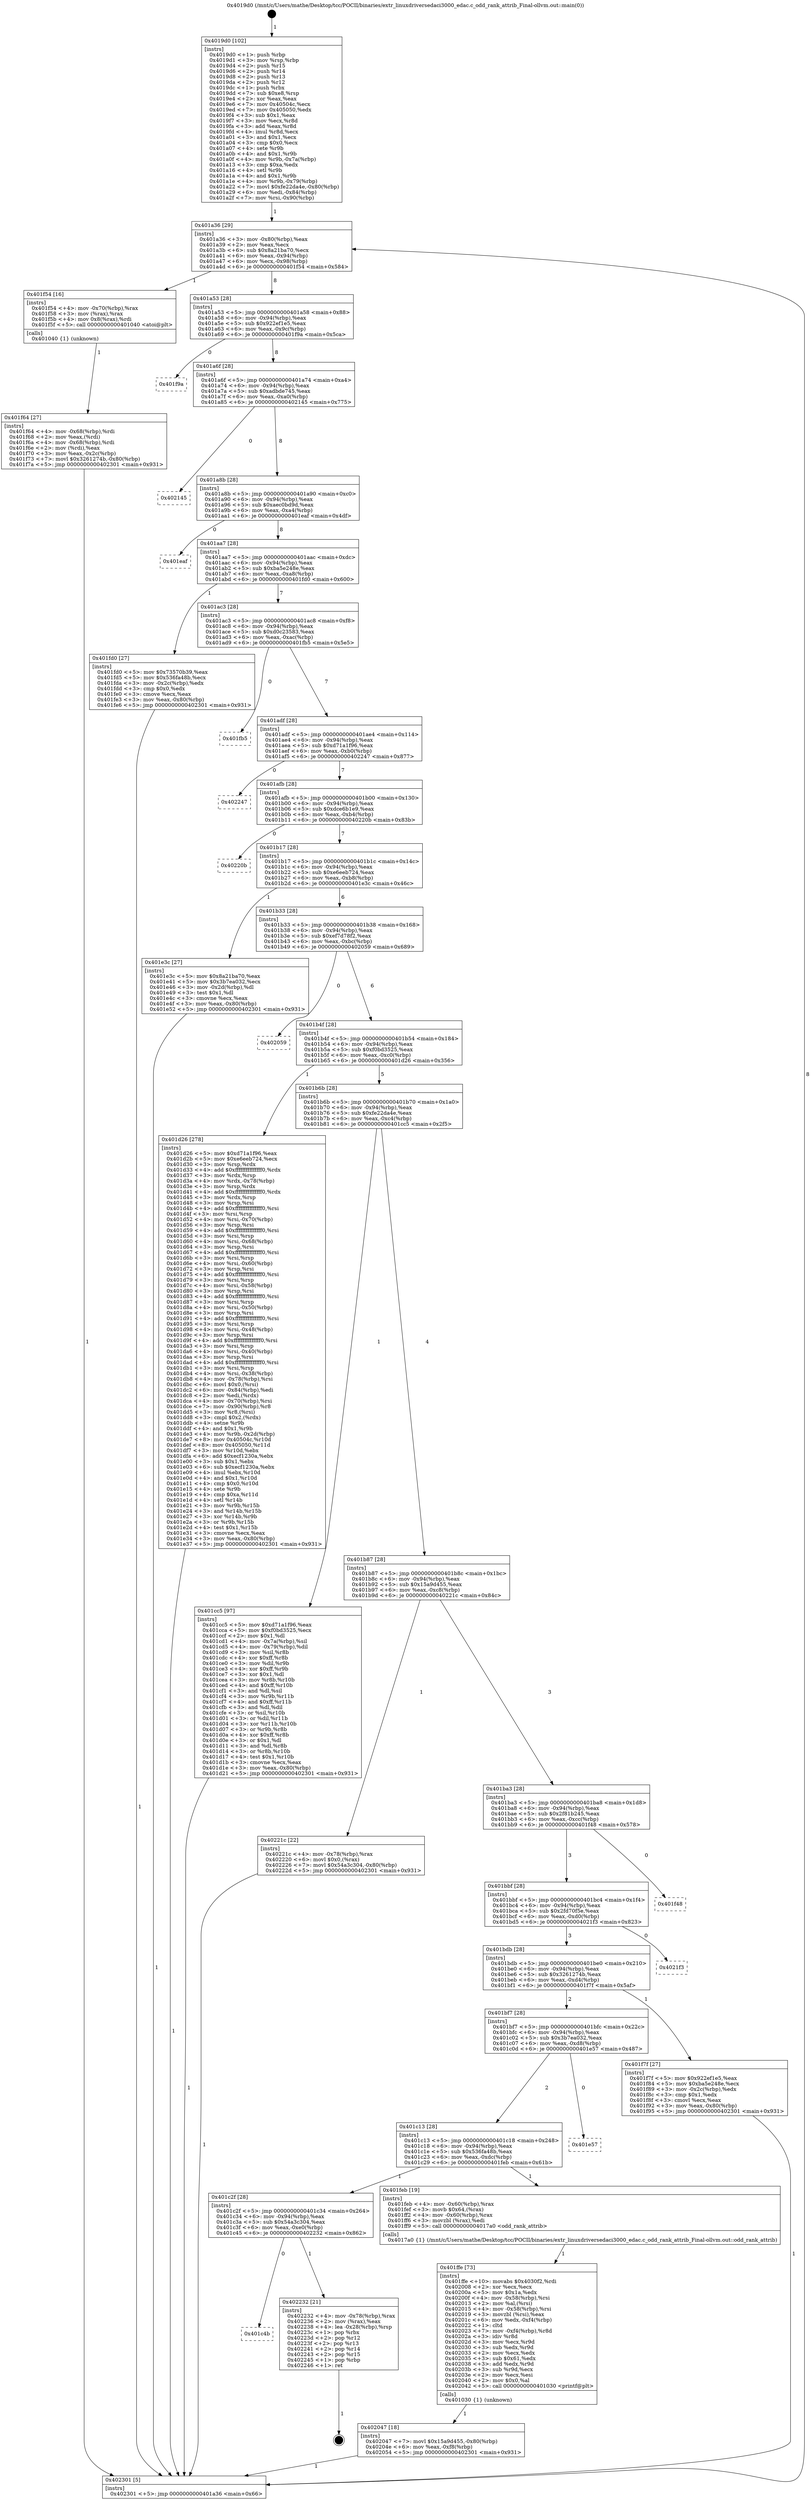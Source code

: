 digraph "0x4019d0" {
  label = "0x4019d0 (/mnt/c/Users/mathe/Desktop/tcc/POCII/binaries/extr_linuxdriversedaci3000_edac.c_odd_rank_attrib_Final-ollvm.out::main(0))"
  labelloc = "t"
  node[shape=record]

  Entry [label="",width=0.3,height=0.3,shape=circle,fillcolor=black,style=filled]
  "0x401a36" [label="{
     0x401a36 [29]\l
     | [instrs]\l
     &nbsp;&nbsp;0x401a36 \<+3\>: mov -0x80(%rbp),%eax\l
     &nbsp;&nbsp;0x401a39 \<+2\>: mov %eax,%ecx\l
     &nbsp;&nbsp;0x401a3b \<+6\>: sub $0x8a21ba70,%ecx\l
     &nbsp;&nbsp;0x401a41 \<+6\>: mov %eax,-0x94(%rbp)\l
     &nbsp;&nbsp;0x401a47 \<+6\>: mov %ecx,-0x98(%rbp)\l
     &nbsp;&nbsp;0x401a4d \<+6\>: je 0000000000401f54 \<main+0x584\>\l
  }"]
  "0x401f54" [label="{
     0x401f54 [16]\l
     | [instrs]\l
     &nbsp;&nbsp;0x401f54 \<+4\>: mov -0x70(%rbp),%rax\l
     &nbsp;&nbsp;0x401f58 \<+3\>: mov (%rax),%rax\l
     &nbsp;&nbsp;0x401f5b \<+4\>: mov 0x8(%rax),%rdi\l
     &nbsp;&nbsp;0x401f5f \<+5\>: call 0000000000401040 \<atoi@plt\>\l
     | [calls]\l
     &nbsp;&nbsp;0x401040 \{1\} (unknown)\l
  }"]
  "0x401a53" [label="{
     0x401a53 [28]\l
     | [instrs]\l
     &nbsp;&nbsp;0x401a53 \<+5\>: jmp 0000000000401a58 \<main+0x88\>\l
     &nbsp;&nbsp;0x401a58 \<+6\>: mov -0x94(%rbp),%eax\l
     &nbsp;&nbsp;0x401a5e \<+5\>: sub $0x922ef1e5,%eax\l
     &nbsp;&nbsp;0x401a63 \<+6\>: mov %eax,-0x9c(%rbp)\l
     &nbsp;&nbsp;0x401a69 \<+6\>: je 0000000000401f9a \<main+0x5ca\>\l
  }"]
  Exit [label="",width=0.3,height=0.3,shape=circle,fillcolor=black,style=filled,peripheries=2]
  "0x401f9a" [label="{
     0x401f9a\l
  }", style=dashed]
  "0x401a6f" [label="{
     0x401a6f [28]\l
     | [instrs]\l
     &nbsp;&nbsp;0x401a6f \<+5\>: jmp 0000000000401a74 \<main+0xa4\>\l
     &nbsp;&nbsp;0x401a74 \<+6\>: mov -0x94(%rbp),%eax\l
     &nbsp;&nbsp;0x401a7a \<+5\>: sub $0xadbde745,%eax\l
     &nbsp;&nbsp;0x401a7f \<+6\>: mov %eax,-0xa0(%rbp)\l
     &nbsp;&nbsp;0x401a85 \<+6\>: je 0000000000402145 \<main+0x775\>\l
  }"]
  "0x401c4b" [label="{
     0x401c4b\l
  }", style=dashed]
  "0x402145" [label="{
     0x402145\l
  }", style=dashed]
  "0x401a8b" [label="{
     0x401a8b [28]\l
     | [instrs]\l
     &nbsp;&nbsp;0x401a8b \<+5\>: jmp 0000000000401a90 \<main+0xc0\>\l
     &nbsp;&nbsp;0x401a90 \<+6\>: mov -0x94(%rbp),%eax\l
     &nbsp;&nbsp;0x401a96 \<+5\>: sub $0xaec0bd9d,%eax\l
     &nbsp;&nbsp;0x401a9b \<+6\>: mov %eax,-0xa4(%rbp)\l
     &nbsp;&nbsp;0x401aa1 \<+6\>: je 0000000000401eaf \<main+0x4df\>\l
  }"]
  "0x402232" [label="{
     0x402232 [21]\l
     | [instrs]\l
     &nbsp;&nbsp;0x402232 \<+4\>: mov -0x78(%rbp),%rax\l
     &nbsp;&nbsp;0x402236 \<+2\>: mov (%rax),%eax\l
     &nbsp;&nbsp;0x402238 \<+4\>: lea -0x28(%rbp),%rsp\l
     &nbsp;&nbsp;0x40223c \<+1\>: pop %rbx\l
     &nbsp;&nbsp;0x40223d \<+2\>: pop %r12\l
     &nbsp;&nbsp;0x40223f \<+2\>: pop %r13\l
     &nbsp;&nbsp;0x402241 \<+2\>: pop %r14\l
     &nbsp;&nbsp;0x402243 \<+2\>: pop %r15\l
     &nbsp;&nbsp;0x402245 \<+1\>: pop %rbp\l
     &nbsp;&nbsp;0x402246 \<+1\>: ret\l
  }"]
  "0x401eaf" [label="{
     0x401eaf\l
  }", style=dashed]
  "0x401aa7" [label="{
     0x401aa7 [28]\l
     | [instrs]\l
     &nbsp;&nbsp;0x401aa7 \<+5\>: jmp 0000000000401aac \<main+0xdc\>\l
     &nbsp;&nbsp;0x401aac \<+6\>: mov -0x94(%rbp),%eax\l
     &nbsp;&nbsp;0x401ab2 \<+5\>: sub $0xba5e248e,%eax\l
     &nbsp;&nbsp;0x401ab7 \<+6\>: mov %eax,-0xa8(%rbp)\l
     &nbsp;&nbsp;0x401abd \<+6\>: je 0000000000401fd0 \<main+0x600\>\l
  }"]
  "0x402047" [label="{
     0x402047 [18]\l
     | [instrs]\l
     &nbsp;&nbsp;0x402047 \<+7\>: movl $0x15a9d455,-0x80(%rbp)\l
     &nbsp;&nbsp;0x40204e \<+6\>: mov %eax,-0xf8(%rbp)\l
     &nbsp;&nbsp;0x402054 \<+5\>: jmp 0000000000402301 \<main+0x931\>\l
  }"]
  "0x401fd0" [label="{
     0x401fd0 [27]\l
     | [instrs]\l
     &nbsp;&nbsp;0x401fd0 \<+5\>: mov $0x73570b39,%eax\l
     &nbsp;&nbsp;0x401fd5 \<+5\>: mov $0x536fa48b,%ecx\l
     &nbsp;&nbsp;0x401fda \<+3\>: mov -0x2c(%rbp),%edx\l
     &nbsp;&nbsp;0x401fdd \<+3\>: cmp $0x0,%edx\l
     &nbsp;&nbsp;0x401fe0 \<+3\>: cmove %ecx,%eax\l
     &nbsp;&nbsp;0x401fe3 \<+3\>: mov %eax,-0x80(%rbp)\l
     &nbsp;&nbsp;0x401fe6 \<+5\>: jmp 0000000000402301 \<main+0x931\>\l
  }"]
  "0x401ac3" [label="{
     0x401ac3 [28]\l
     | [instrs]\l
     &nbsp;&nbsp;0x401ac3 \<+5\>: jmp 0000000000401ac8 \<main+0xf8\>\l
     &nbsp;&nbsp;0x401ac8 \<+6\>: mov -0x94(%rbp),%eax\l
     &nbsp;&nbsp;0x401ace \<+5\>: sub $0xd0c23583,%eax\l
     &nbsp;&nbsp;0x401ad3 \<+6\>: mov %eax,-0xac(%rbp)\l
     &nbsp;&nbsp;0x401ad9 \<+6\>: je 0000000000401fb5 \<main+0x5e5\>\l
  }"]
  "0x401ffe" [label="{
     0x401ffe [73]\l
     | [instrs]\l
     &nbsp;&nbsp;0x401ffe \<+10\>: movabs $0x4030f2,%rdi\l
     &nbsp;&nbsp;0x402008 \<+2\>: xor %ecx,%ecx\l
     &nbsp;&nbsp;0x40200a \<+5\>: mov $0x1a,%edx\l
     &nbsp;&nbsp;0x40200f \<+4\>: mov -0x58(%rbp),%rsi\l
     &nbsp;&nbsp;0x402013 \<+2\>: mov %al,(%rsi)\l
     &nbsp;&nbsp;0x402015 \<+4\>: mov -0x58(%rbp),%rsi\l
     &nbsp;&nbsp;0x402019 \<+3\>: movzbl (%rsi),%eax\l
     &nbsp;&nbsp;0x40201c \<+6\>: mov %edx,-0xf4(%rbp)\l
     &nbsp;&nbsp;0x402022 \<+1\>: cltd\l
     &nbsp;&nbsp;0x402023 \<+7\>: mov -0xf4(%rbp),%r8d\l
     &nbsp;&nbsp;0x40202a \<+3\>: idiv %r8d\l
     &nbsp;&nbsp;0x40202d \<+3\>: mov %ecx,%r9d\l
     &nbsp;&nbsp;0x402030 \<+3\>: sub %edx,%r9d\l
     &nbsp;&nbsp;0x402033 \<+2\>: mov %ecx,%edx\l
     &nbsp;&nbsp;0x402035 \<+3\>: sub $0x61,%edx\l
     &nbsp;&nbsp;0x402038 \<+3\>: add %edx,%r9d\l
     &nbsp;&nbsp;0x40203b \<+3\>: sub %r9d,%ecx\l
     &nbsp;&nbsp;0x40203e \<+2\>: mov %ecx,%esi\l
     &nbsp;&nbsp;0x402040 \<+2\>: mov $0x0,%al\l
     &nbsp;&nbsp;0x402042 \<+5\>: call 0000000000401030 \<printf@plt\>\l
     | [calls]\l
     &nbsp;&nbsp;0x401030 \{1\} (unknown)\l
  }"]
  "0x401fb5" [label="{
     0x401fb5\l
  }", style=dashed]
  "0x401adf" [label="{
     0x401adf [28]\l
     | [instrs]\l
     &nbsp;&nbsp;0x401adf \<+5\>: jmp 0000000000401ae4 \<main+0x114\>\l
     &nbsp;&nbsp;0x401ae4 \<+6\>: mov -0x94(%rbp),%eax\l
     &nbsp;&nbsp;0x401aea \<+5\>: sub $0xd71a1f96,%eax\l
     &nbsp;&nbsp;0x401aef \<+6\>: mov %eax,-0xb0(%rbp)\l
     &nbsp;&nbsp;0x401af5 \<+6\>: je 0000000000402247 \<main+0x877\>\l
  }"]
  "0x401c2f" [label="{
     0x401c2f [28]\l
     | [instrs]\l
     &nbsp;&nbsp;0x401c2f \<+5\>: jmp 0000000000401c34 \<main+0x264\>\l
     &nbsp;&nbsp;0x401c34 \<+6\>: mov -0x94(%rbp),%eax\l
     &nbsp;&nbsp;0x401c3a \<+5\>: sub $0x54a3c304,%eax\l
     &nbsp;&nbsp;0x401c3f \<+6\>: mov %eax,-0xe0(%rbp)\l
     &nbsp;&nbsp;0x401c45 \<+6\>: je 0000000000402232 \<main+0x862\>\l
  }"]
  "0x402247" [label="{
     0x402247\l
  }", style=dashed]
  "0x401afb" [label="{
     0x401afb [28]\l
     | [instrs]\l
     &nbsp;&nbsp;0x401afb \<+5\>: jmp 0000000000401b00 \<main+0x130\>\l
     &nbsp;&nbsp;0x401b00 \<+6\>: mov -0x94(%rbp),%eax\l
     &nbsp;&nbsp;0x401b06 \<+5\>: sub $0xdce6b1e9,%eax\l
     &nbsp;&nbsp;0x401b0b \<+6\>: mov %eax,-0xb4(%rbp)\l
     &nbsp;&nbsp;0x401b11 \<+6\>: je 000000000040220b \<main+0x83b\>\l
  }"]
  "0x401feb" [label="{
     0x401feb [19]\l
     | [instrs]\l
     &nbsp;&nbsp;0x401feb \<+4\>: mov -0x60(%rbp),%rax\l
     &nbsp;&nbsp;0x401fef \<+3\>: movb $0x64,(%rax)\l
     &nbsp;&nbsp;0x401ff2 \<+4\>: mov -0x60(%rbp),%rax\l
     &nbsp;&nbsp;0x401ff6 \<+3\>: movzbl (%rax),%edi\l
     &nbsp;&nbsp;0x401ff9 \<+5\>: call 00000000004017a0 \<odd_rank_attrib\>\l
     | [calls]\l
     &nbsp;&nbsp;0x4017a0 \{1\} (/mnt/c/Users/mathe/Desktop/tcc/POCII/binaries/extr_linuxdriversedaci3000_edac.c_odd_rank_attrib_Final-ollvm.out::odd_rank_attrib)\l
  }"]
  "0x40220b" [label="{
     0x40220b\l
  }", style=dashed]
  "0x401b17" [label="{
     0x401b17 [28]\l
     | [instrs]\l
     &nbsp;&nbsp;0x401b17 \<+5\>: jmp 0000000000401b1c \<main+0x14c\>\l
     &nbsp;&nbsp;0x401b1c \<+6\>: mov -0x94(%rbp),%eax\l
     &nbsp;&nbsp;0x401b22 \<+5\>: sub $0xe6eeb724,%eax\l
     &nbsp;&nbsp;0x401b27 \<+6\>: mov %eax,-0xb8(%rbp)\l
     &nbsp;&nbsp;0x401b2d \<+6\>: je 0000000000401e3c \<main+0x46c\>\l
  }"]
  "0x401c13" [label="{
     0x401c13 [28]\l
     | [instrs]\l
     &nbsp;&nbsp;0x401c13 \<+5\>: jmp 0000000000401c18 \<main+0x248\>\l
     &nbsp;&nbsp;0x401c18 \<+6\>: mov -0x94(%rbp),%eax\l
     &nbsp;&nbsp;0x401c1e \<+5\>: sub $0x536fa48b,%eax\l
     &nbsp;&nbsp;0x401c23 \<+6\>: mov %eax,-0xdc(%rbp)\l
     &nbsp;&nbsp;0x401c29 \<+6\>: je 0000000000401feb \<main+0x61b\>\l
  }"]
  "0x401e3c" [label="{
     0x401e3c [27]\l
     | [instrs]\l
     &nbsp;&nbsp;0x401e3c \<+5\>: mov $0x8a21ba70,%eax\l
     &nbsp;&nbsp;0x401e41 \<+5\>: mov $0x3b7ea032,%ecx\l
     &nbsp;&nbsp;0x401e46 \<+3\>: mov -0x2d(%rbp),%dl\l
     &nbsp;&nbsp;0x401e49 \<+3\>: test $0x1,%dl\l
     &nbsp;&nbsp;0x401e4c \<+3\>: cmovne %ecx,%eax\l
     &nbsp;&nbsp;0x401e4f \<+3\>: mov %eax,-0x80(%rbp)\l
     &nbsp;&nbsp;0x401e52 \<+5\>: jmp 0000000000402301 \<main+0x931\>\l
  }"]
  "0x401b33" [label="{
     0x401b33 [28]\l
     | [instrs]\l
     &nbsp;&nbsp;0x401b33 \<+5\>: jmp 0000000000401b38 \<main+0x168\>\l
     &nbsp;&nbsp;0x401b38 \<+6\>: mov -0x94(%rbp),%eax\l
     &nbsp;&nbsp;0x401b3e \<+5\>: sub $0xef7d78f2,%eax\l
     &nbsp;&nbsp;0x401b43 \<+6\>: mov %eax,-0xbc(%rbp)\l
     &nbsp;&nbsp;0x401b49 \<+6\>: je 0000000000402059 \<main+0x689\>\l
  }"]
  "0x401e57" [label="{
     0x401e57\l
  }", style=dashed]
  "0x402059" [label="{
     0x402059\l
  }", style=dashed]
  "0x401b4f" [label="{
     0x401b4f [28]\l
     | [instrs]\l
     &nbsp;&nbsp;0x401b4f \<+5\>: jmp 0000000000401b54 \<main+0x184\>\l
     &nbsp;&nbsp;0x401b54 \<+6\>: mov -0x94(%rbp),%eax\l
     &nbsp;&nbsp;0x401b5a \<+5\>: sub $0xf0bd3525,%eax\l
     &nbsp;&nbsp;0x401b5f \<+6\>: mov %eax,-0xc0(%rbp)\l
     &nbsp;&nbsp;0x401b65 \<+6\>: je 0000000000401d26 \<main+0x356\>\l
  }"]
  "0x401bf7" [label="{
     0x401bf7 [28]\l
     | [instrs]\l
     &nbsp;&nbsp;0x401bf7 \<+5\>: jmp 0000000000401bfc \<main+0x22c\>\l
     &nbsp;&nbsp;0x401bfc \<+6\>: mov -0x94(%rbp),%eax\l
     &nbsp;&nbsp;0x401c02 \<+5\>: sub $0x3b7ea032,%eax\l
     &nbsp;&nbsp;0x401c07 \<+6\>: mov %eax,-0xd8(%rbp)\l
     &nbsp;&nbsp;0x401c0d \<+6\>: je 0000000000401e57 \<main+0x487\>\l
  }"]
  "0x401d26" [label="{
     0x401d26 [278]\l
     | [instrs]\l
     &nbsp;&nbsp;0x401d26 \<+5\>: mov $0xd71a1f96,%eax\l
     &nbsp;&nbsp;0x401d2b \<+5\>: mov $0xe6eeb724,%ecx\l
     &nbsp;&nbsp;0x401d30 \<+3\>: mov %rsp,%rdx\l
     &nbsp;&nbsp;0x401d33 \<+4\>: add $0xfffffffffffffff0,%rdx\l
     &nbsp;&nbsp;0x401d37 \<+3\>: mov %rdx,%rsp\l
     &nbsp;&nbsp;0x401d3a \<+4\>: mov %rdx,-0x78(%rbp)\l
     &nbsp;&nbsp;0x401d3e \<+3\>: mov %rsp,%rdx\l
     &nbsp;&nbsp;0x401d41 \<+4\>: add $0xfffffffffffffff0,%rdx\l
     &nbsp;&nbsp;0x401d45 \<+3\>: mov %rdx,%rsp\l
     &nbsp;&nbsp;0x401d48 \<+3\>: mov %rsp,%rsi\l
     &nbsp;&nbsp;0x401d4b \<+4\>: add $0xfffffffffffffff0,%rsi\l
     &nbsp;&nbsp;0x401d4f \<+3\>: mov %rsi,%rsp\l
     &nbsp;&nbsp;0x401d52 \<+4\>: mov %rsi,-0x70(%rbp)\l
     &nbsp;&nbsp;0x401d56 \<+3\>: mov %rsp,%rsi\l
     &nbsp;&nbsp;0x401d59 \<+4\>: add $0xfffffffffffffff0,%rsi\l
     &nbsp;&nbsp;0x401d5d \<+3\>: mov %rsi,%rsp\l
     &nbsp;&nbsp;0x401d60 \<+4\>: mov %rsi,-0x68(%rbp)\l
     &nbsp;&nbsp;0x401d64 \<+3\>: mov %rsp,%rsi\l
     &nbsp;&nbsp;0x401d67 \<+4\>: add $0xfffffffffffffff0,%rsi\l
     &nbsp;&nbsp;0x401d6b \<+3\>: mov %rsi,%rsp\l
     &nbsp;&nbsp;0x401d6e \<+4\>: mov %rsi,-0x60(%rbp)\l
     &nbsp;&nbsp;0x401d72 \<+3\>: mov %rsp,%rsi\l
     &nbsp;&nbsp;0x401d75 \<+4\>: add $0xfffffffffffffff0,%rsi\l
     &nbsp;&nbsp;0x401d79 \<+3\>: mov %rsi,%rsp\l
     &nbsp;&nbsp;0x401d7c \<+4\>: mov %rsi,-0x58(%rbp)\l
     &nbsp;&nbsp;0x401d80 \<+3\>: mov %rsp,%rsi\l
     &nbsp;&nbsp;0x401d83 \<+4\>: add $0xfffffffffffffff0,%rsi\l
     &nbsp;&nbsp;0x401d87 \<+3\>: mov %rsi,%rsp\l
     &nbsp;&nbsp;0x401d8a \<+4\>: mov %rsi,-0x50(%rbp)\l
     &nbsp;&nbsp;0x401d8e \<+3\>: mov %rsp,%rsi\l
     &nbsp;&nbsp;0x401d91 \<+4\>: add $0xfffffffffffffff0,%rsi\l
     &nbsp;&nbsp;0x401d95 \<+3\>: mov %rsi,%rsp\l
     &nbsp;&nbsp;0x401d98 \<+4\>: mov %rsi,-0x48(%rbp)\l
     &nbsp;&nbsp;0x401d9c \<+3\>: mov %rsp,%rsi\l
     &nbsp;&nbsp;0x401d9f \<+4\>: add $0xfffffffffffffff0,%rsi\l
     &nbsp;&nbsp;0x401da3 \<+3\>: mov %rsi,%rsp\l
     &nbsp;&nbsp;0x401da6 \<+4\>: mov %rsi,-0x40(%rbp)\l
     &nbsp;&nbsp;0x401daa \<+3\>: mov %rsp,%rsi\l
     &nbsp;&nbsp;0x401dad \<+4\>: add $0xfffffffffffffff0,%rsi\l
     &nbsp;&nbsp;0x401db1 \<+3\>: mov %rsi,%rsp\l
     &nbsp;&nbsp;0x401db4 \<+4\>: mov %rsi,-0x38(%rbp)\l
     &nbsp;&nbsp;0x401db8 \<+4\>: mov -0x78(%rbp),%rsi\l
     &nbsp;&nbsp;0x401dbc \<+6\>: movl $0x0,(%rsi)\l
     &nbsp;&nbsp;0x401dc2 \<+6\>: mov -0x84(%rbp),%edi\l
     &nbsp;&nbsp;0x401dc8 \<+2\>: mov %edi,(%rdx)\l
     &nbsp;&nbsp;0x401dca \<+4\>: mov -0x70(%rbp),%rsi\l
     &nbsp;&nbsp;0x401dce \<+7\>: mov -0x90(%rbp),%r8\l
     &nbsp;&nbsp;0x401dd5 \<+3\>: mov %r8,(%rsi)\l
     &nbsp;&nbsp;0x401dd8 \<+3\>: cmpl $0x2,(%rdx)\l
     &nbsp;&nbsp;0x401ddb \<+4\>: setne %r9b\l
     &nbsp;&nbsp;0x401ddf \<+4\>: and $0x1,%r9b\l
     &nbsp;&nbsp;0x401de3 \<+4\>: mov %r9b,-0x2d(%rbp)\l
     &nbsp;&nbsp;0x401de7 \<+8\>: mov 0x40504c,%r10d\l
     &nbsp;&nbsp;0x401def \<+8\>: mov 0x405050,%r11d\l
     &nbsp;&nbsp;0x401df7 \<+3\>: mov %r10d,%ebx\l
     &nbsp;&nbsp;0x401dfa \<+6\>: add $0xecf1230a,%ebx\l
     &nbsp;&nbsp;0x401e00 \<+3\>: sub $0x1,%ebx\l
     &nbsp;&nbsp;0x401e03 \<+6\>: sub $0xecf1230a,%ebx\l
     &nbsp;&nbsp;0x401e09 \<+4\>: imul %ebx,%r10d\l
     &nbsp;&nbsp;0x401e0d \<+4\>: and $0x1,%r10d\l
     &nbsp;&nbsp;0x401e11 \<+4\>: cmp $0x0,%r10d\l
     &nbsp;&nbsp;0x401e15 \<+4\>: sete %r9b\l
     &nbsp;&nbsp;0x401e19 \<+4\>: cmp $0xa,%r11d\l
     &nbsp;&nbsp;0x401e1d \<+4\>: setl %r14b\l
     &nbsp;&nbsp;0x401e21 \<+3\>: mov %r9b,%r15b\l
     &nbsp;&nbsp;0x401e24 \<+3\>: and %r14b,%r15b\l
     &nbsp;&nbsp;0x401e27 \<+3\>: xor %r14b,%r9b\l
     &nbsp;&nbsp;0x401e2a \<+3\>: or %r9b,%r15b\l
     &nbsp;&nbsp;0x401e2d \<+4\>: test $0x1,%r15b\l
     &nbsp;&nbsp;0x401e31 \<+3\>: cmovne %ecx,%eax\l
     &nbsp;&nbsp;0x401e34 \<+3\>: mov %eax,-0x80(%rbp)\l
     &nbsp;&nbsp;0x401e37 \<+5\>: jmp 0000000000402301 \<main+0x931\>\l
  }"]
  "0x401b6b" [label="{
     0x401b6b [28]\l
     | [instrs]\l
     &nbsp;&nbsp;0x401b6b \<+5\>: jmp 0000000000401b70 \<main+0x1a0\>\l
     &nbsp;&nbsp;0x401b70 \<+6\>: mov -0x94(%rbp),%eax\l
     &nbsp;&nbsp;0x401b76 \<+5\>: sub $0xfe22da4e,%eax\l
     &nbsp;&nbsp;0x401b7b \<+6\>: mov %eax,-0xc4(%rbp)\l
     &nbsp;&nbsp;0x401b81 \<+6\>: je 0000000000401cc5 \<main+0x2f5\>\l
  }"]
  "0x401f7f" [label="{
     0x401f7f [27]\l
     | [instrs]\l
     &nbsp;&nbsp;0x401f7f \<+5\>: mov $0x922ef1e5,%eax\l
     &nbsp;&nbsp;0x401f84 \<+5\>: mov $0xba5e248e,%ecx\l
     &nbsp;&nbsp;0x401f89 \<+3\>: mov -0x2c(%rbp),%edx\l
     &nbsp;&nbsp;0x401f8c \<+3\>: cmp $0x1,%edx\l
     &nbsp;&nbsp;0x401f8f \<+3\>: cmovl %ecx,%eax\l
     &nbsp;&nbsp;0x401f92 \<+3\>: mov %eax,-0x80(%rbp)\l
     &nbsp;&nbsp;0x401f95 \<+5\>: jmp 0000000000402301 \<main+0x931\>\l
  }"]
  "0x401cc5" [label="{
     0x401cc5 [97]\l
     | [instrs]\l
     &nbsp;&nbsp;0x401cc5 \<+5\>: mov $0xd71a1f96,%eax\l
     &nbsp;&nbsp;0x401cca \<+5\>: mov $0xf0bd3525,%ecx\l
     &nbsp;&nbsp;0x401ccf \<+2\>: mov $0x1,%dl\l
     &nbsp;&nbsp;0x401cd1 \<+4\>: mov -0x7a(%rbp),%sil\l
     &nbsp;&nbsp;0x401cd5 \<+4\>: mov -0x79(%rbp),%dil\l
     &nbsp;&nbsp;0x401cd9 \<+3\>: mov %sil,%r8b\l
     &nbsp;&nbsp;0x401cdc \<+4\>: xor $0xff,%r8b\l
     &nbsp;&nbsp;0x401ce0 \<+3\>: mov %dil,%r9b\l
     &nbsp;&nbsp;0x401ce3 \<+4\>: xor $0xff,%r9b\l
     &nbsp;&nbsp;0x401ce7 \<+3\>: xor $0x1,%dl\l
     &nbsp;&nbsp;0x401cea \<+3\>: mov %r8b,%r10b\l
     &nbsp;&nbsp;0x401ced \<+4\>: and $0xff,%r10b\l
     &nbsp;&nbsp;0x401cf1 \<+3\>: and %dl,%sil\l
     &nbsp;&nbsp;0x401cf4 \<+3\>: mov %r9b,%r11b\l
     &nbsp;&nbsp;0x401cf7 \<+4\>: and $0xff,%r11b\l
     &nbsp;&nbsp;0x401cfb \<+3\>: and %dl,%dil\l
     &nbsp;&nbsp;0x401cfe \<+3\>: or %sil,%r10b\l
     &nbsp;&nbsp;0x401d01 \<+3\>: or %dil,%r11b\l
     &nbsp;&nbsp;0x401d04 \<+3\>: xor %r11b,%r10b\l
     &nbsp;&nbsp;0x401d07 \<+3\>: or %r9b,%r8b\l
     &nbsp;&nbsp;0x401d0a \<+4\>: xor $0xff,%r8b\l
     &nbsp;&nbsp;0x401d0e \<+3\>: or $0x1,%dl\l
     &nbsp;&nbsp;0x401d11 \<+3\>: and %dl,%r8b\l
     &nbsp;&nbsp;0x401d14 \<+3\>: or %r8b,%r10b\l
     &nbsp;&nbsp;0x401d17 \<+4\>: test $0x1,%r10b\l
     &nbsp;&nbsp;0x401d1b \<+3\>: cmovne %ecx,%eax\l
     &nbsp;&nbsp;0x401d1e \<+3\>: mov %eax,-0x80(%rbp)\l
     &nbsp;&nbsp;0x401d21 \<+5\>: jmp 0000000000402301 \<main+0x931\>\l
  }"]
  "0x401b87" [label="{
     0x401b87 [28]\l
     | [instrs]\l
     &nbsp;&nbsp;0x401b87 \<+5\>: jmp 0000000000401b8c \<main+0x1bc\>\l
     &nbsp;&nbsp;0x401b8c \<+6\>: mov -0x94(%rbp),%eax\l
     &nbsp;&nbsp;0x401b92 \<+5\>: sub $0x15a9d455,%eax\l
     &nbsp;&nbsp;0x401b97 \<+6\>: mov %eax,-0xc8(%rbp)\l
     &nbsp;&nbsp;0x401b9d \<+6\>: je 000000000040221c \<main+0x84c\>\l
  }"]
  "0x402301" [label="{
     0x402301 [5]\l
     | [instrs]\l
     &nbsp;&nbsp;0x402301 \<+5\>: jmp 0000000000401a36 \<main+0x66\>\l
  }"]
  "0x4019d0" [label="{
     0x4019d0 [102]\l
     | [instrs]\l
     &nbsp;&nbsp;0x4019d0 \<+1\>: push %rbp\l
     &nbsp;&nbsp;0x4019d1 \<+3\>: mov %rsp,%rbp\l
     &nbsp;&nbsp;0x4019d4 \<+2\>: push %r15\l
     &nbsp;&nbsp;0x4019d6 \<+2\>: push %r14\l
     &nbsp;&nbsp;0x4019d8 \<+2\>: push %r13\l
     &nbsp;&nbsp;0x4019da \<+2\>: push %r12\l
     &nbsp;&nbsp;0x4019dc \<+1\>: push %rbx\l
     &nbsp;&nbsp;0x4019dd \<+7\>: sub $0xe8,%rsp\l
     &nbsp;&nbsp;0x4019e4 \<+2\>: xor %eax,%eax\l
     &nbsp;&nbsp;0x4019e6 \<+7\>: mov 0x40504c,%ecx\l
     &nbsp;&nbsp;0x4019ed \<+7\>: mov 0x405050,%edx\l
     &nbsp;&nbsp;0x4019f4 \<+3\>: sub $0x1,%eax\l
     &nbsp;&nbsp;0x4019f7 \<+3\>: mov %ecx,%r8d\l
     &nbsp;&nbsp;0x4019fa \<+3\>: add %eax,%r8d\l
     &nbsp;&nbsp;0x4019fd \<+4\>: imul %r8d,%ecx\l
     &nbsp;&nbsp;0x401a01 \<+3\>: and $0x1,%ecx\l
     &nbsp;&nbsp;0x401a04 \<+3\>: cmp $0x0,%ecx\l
     &nbsp;&nbsp;0x401a07 \<+4\>: sete %r9b\l
     &nbsp;&nbsp;0x401a0b \<+4\>: and $0x1,%r9b\l
     &nbsp;&nbsp;0x401a0f \<+4\>: mov %r9b,-0x7a(%rbp)\l
     &nbsp;&nbsp;0x401a13 \<+3\>: cmp $0xa,%edx\l
     &nbsp;&nbsp;0x401a16 \<+4\>: setl %r9b\l
     &nbsp;&nbsp;0x401a1a \<+4\>: and $0x1,%r9b\l
     &nbsp;&nbsp;0x401a1e \<+4\>: mov %r9b,-0x79(%rbp)\l
     &nbsp;&nbsp;0x401a22 \<+7\>: movl $0xfe22da4e,-0x80(%rbp)\l
     &nbsp;&nbsp;0x401a29 \<+6\>: mov %edi,-0x84(%rbp)\l
     &nbsp;&nbsp;0x401a2f \<+7\>: mov %rsi,-0x90(%rbp)\l
  }"]
  "0x401bdb" [label="{
     0x401bdb [28]\l
     | [instrs]\l
     &nbsp;&nbsp;0x401bdb \<+5\>: jmp 0000000000401be0 \<main+0x210\>\l
     &nbsp;&nbsp;0x401be0 \<+6\>: mov -0x94(%rbp),%eax\l
     &nbsp;&nbsp;0x401be6 \<+5\>: sub $0x3261274b,%eax\l
     &nbsp;&nbsp;0x401beb \<+6\>: mov %eax,-0xd4(%rbp)\l
     &nbsp;&nbsp;0x401bf1 \<+6\>: je 0000000000401f7f \<main+0x5af\>\l
  }"]
  "0x401f64" [label="{
     0x401f64 [27]\l
     | [instrs]\l
     &nbsp;&nbsp;0x401f64 \<+4\>: mov -0x68(%rbp),%rdi\l
     &nbsp;&nbsp;0x401f68 \<+2\>: mov %eax,(%rdi)\l
     &nbsp;&nbsp;0x401f6a \<+4\>: mov -0x68(%rbp),%rdi\l
     &nbsp;&nbsp;0x401f6e \<+2\>: mov (%rdi),%eax\l
     &nbsp;&nbsp;0x401f70 \<+3\>: mov %eax,-0x2c(%rbp)\l
     &nbsp;&nbsp;0x401f73 \<+7\>: movl $0x3261274b,-0x80(%rbp)\l
     &nbsp;&nbsp;0x401f7a \<+5\>: jmp 0000000000402301 \<main+0x931\>\l
  }"]
  "0x4021f3" [label="{
     0x4021f3\l
  }", style=dashed]
  "0x40221c" [label="{
     0x40221c [22]\l
     | [instrs]\l
     &nbsp;&nbsp;0x40221c \<+4\>: mov -0x78(%rbp),%rax\l
     &nbsp;&nbsp;0x402220 \<+6\>: movl $0x0,(%rax)\l
     &nbsp;&nbsp;0x402226 \<+7\>: movl $0x54a3c304,-0x80(%rbp)\l
     &nbsp;&nbsp;0x40222d \<+5\>: jmp 0000000000402301 \<main+0x931\>\l
  }"]
  "0x401ba3" [label="{
     0x401ba3 [28]\l
     | [instrs]\l
     &nbsp;&nbsp;0x401ba3 \<+5\>: jmp 0000000000401ba8 \<main+0x1d8\>\l
     &nbsp;&nbsp;0x401ba8 \<+6\>: mov -0x94(%rbp),%eax\l
     &nbsp;&nbsp;0x401bae \<+5\>: sub $0x2f81b245,%eax\l
     &nbsp;&nbsp;0x401bb3 \<+6\>: mov %eax,-0xcc(%rbp)\l
     &nbsp;&nbsp;0x401bb9 \<+6\>: je 0000000000401f48 \<main+0x578\>\l
  }"]
  "0x401bbf" [label="{
     0x401bbf [28]\l
     | [instrs]\l
     &nbsp;&nbsp;0x401bbf \<+5\>: jmp 0000000000401bc4 \<main+0x1f4\>\l
     &nbsp;&nbsp;0x401bc4 \<+6\>: mov -0x94(%rbp),%eax\l
     &nbsp;&nbsp;0x401bca \<+5\>: sub $0x2fd70f5e,%eax\l
     &nbsp;&nbsp;0x401bcf \<+6\>: mov %eax,-0xd0(%rbp)\l
     &nbsp;&nbsp;0x401bd5 \<+6\>: je 00000000004021f3 \<main+0x823\>\l
  }"]
  "0x401f48" [label="{
     0x401f48\l
  }", style=dashed]
  Entry -> "0x4019d0" [label=" 1"]
  "0x401a36" -> "0x401f54" [label=" 1"]
  "0x401a36" -> "0x401a53" [label=" 8"]
  "0x402232" -> Exit [label=" 1"]
  "0x401a53" -> "0x401f9a" [label=" 0"]
  "0x401a53" -> "0x401a6f" [label=" 8"]
  "0x401c2f" -> "0x401c4b" [label=" 0"]
  "0x401a6f" -> "0x402145" [label=" 0"]
  "0x401a6f" -> "0x401a8b" [label=" 8"]
  "0x401c2f" -> "0x402232" [label=" 1"]
  "0x401a8b" -> "0x401eaf" [label=" 0"]
  "0x401a8b" -> "0x401aa7" [label=" 8"]
  "0x40221c" -> "0x402301" [label=" 1"]
  "0x401aa7" -> "0x401fd0" [label=" 1"]
  "0x401aa7" -> "0x401ac3" [label=" 7"]
  "0x402047" -> "0x402301" [label=" 1"]
  "0x401ac3" -> "0x401fb5" [label=" 0"]
  "0x401ac3" -> "0x401adf" [label=" 7"]
  "0x401ffe" -> "0x402047" [label=" 1"]
  "0x401adf" -> "0x402247" [label=" 0"]
  "0x401adf" -> "0x401afb" [label=" 7"]
  "0x401feb" -> "0x401ffe" [label=" 1"]
  "0x401afb" -> "0x40220b" [label=" 0"]
  "0x401afb" -> "0x401b17" [label=" 7"]
  "0x401c13" -> "0x401c2f" [label=" 1"]
  "0x401b17" -> "0x401e3c" [label=" 1"]
  "0x401b17" -> "0x401b33" [label=" 6"]
  "0x401c13" -> "0x401feb" [label=" 1"]
  "0x401b33" -> "0x402059" [label=" 0"]
  "0x401b33" -> "0x401b4f" [label=" 6"]
  "0x401bf7" -> "0x401c13" [label=" 2"]
  "0x401b4f" -> "0x401d26" [label=" 1"]
  "0x401b4f" -> "0x401b6b" [label=" 5"]
  "0x401bf7" -> "0x401e57" [label=" 0"]
  "0x401b6b" -> "0x401cc5" [label=" 1"]
  "0x401b6b" -> "0x401b87" [label=" 4"]
  "0x401cc5" -> "0x402301" [label=" 1"]
  "0x4019d0" -> "0x401a36" [label=" 1"]
  "0x402301" -> "0x401a36" [label=" 8"]
  "0x401fd0" -> "0x402301" [label=" 1"]
  "0x401d26" -> "0x402301" [label=" 1"]
  "0x401e3c" -> "0x402301" [label=" 1"]
  "0x401f54" -> "0x401f64" [label=" 1"]
  "0x401f64" -> "0x402301" [label=" 1"]
  "0x401bdb" -> "0x401bf7" [label=" 2"]
  "0x401b87" -> "0x40221c" [label=" 1"]
  "0x401b87" -> "0x401ba3" [label=" 3"]
  "0x401bdb" -> "0x401f7f" [label=" 1"]
  "0x401ba3" -> "0x401f48" [label=" 0"]
  "0x401ba3" -> "0x401bbf" [label=" 3"]
  "0x401f7f" -> "0x402301" [label=" 1"]
  "0x401bbf" -> "0x4021f3" [label=" 0"]
  "0x401bbf" -> "0x401bdb" [label=" 3"]
}
